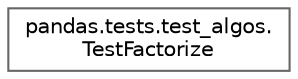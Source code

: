 digraph "Graphical Class Hierarchy"
{
 // LATEX_PDF_SIZE
  bgcolor="transparent";
  edge [fontname=Helvetica,fontsize=10,labelfontname=Helvetica,labelfontsize=10];
  node [fontname=Helvetica,fontsize=10,shape=box,height=0.2,width=0.4];
  rankdir="LR";
  Node0 [id="Node000000",label="pandas.tests.test_algos.\lTestFactorize",height=0.2,width=0.4,color="grey40", fillcolor="white", style="filled",URL="$d3/d71/classpandas_1_1tests_1_1test__algos_1_1TestFactorize.html",tooltip=" "];
}
